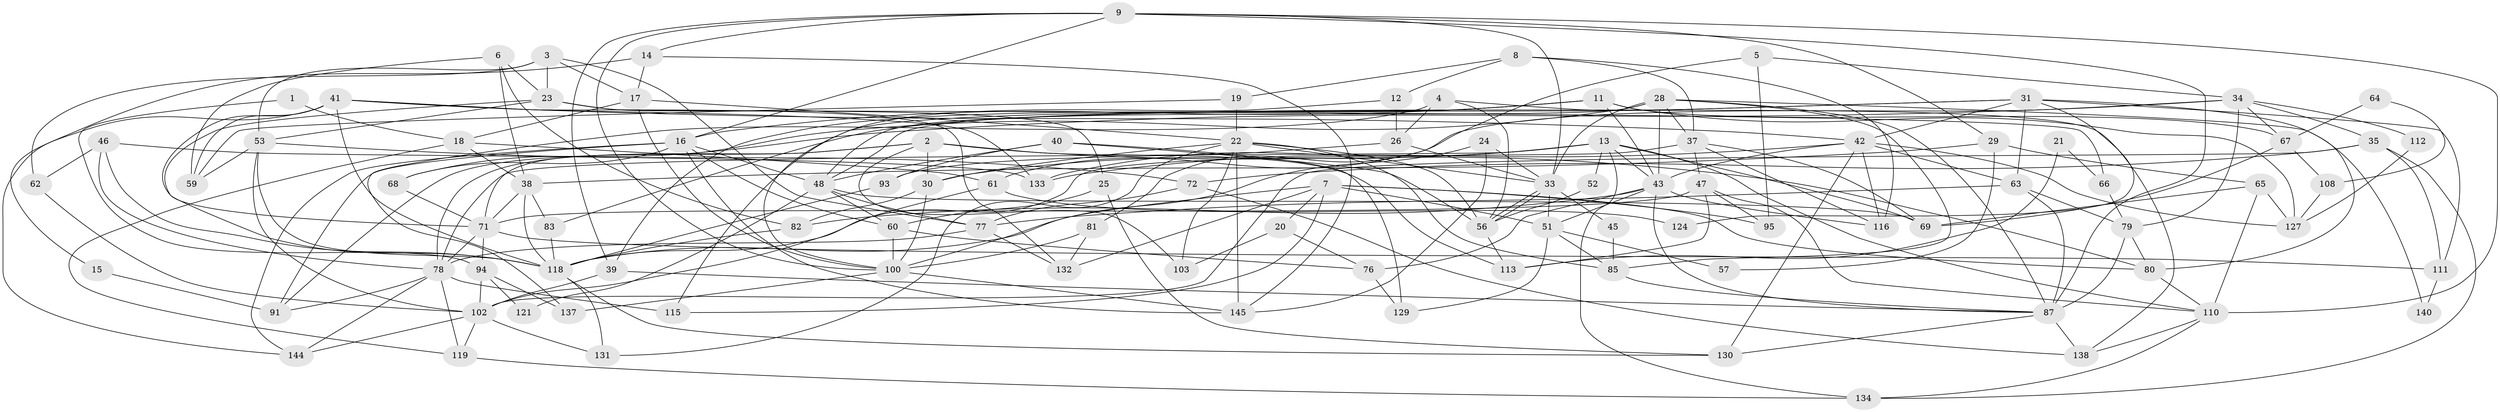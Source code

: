 // Generated by graph-tools (version 1.1) at 2025/52/02/27/25 19:52:09]
// undirected, 101 vertices, 242 edges
graph export_dot {
graph [start="1"]
  node [color=gray90,style=filled];
  1;
  2;
  3 [super="+36"];
  4 [super="+49"];
  5;
  6 [super="+136"];
  7 [super="+54"];
  8 [super="+84"];
  9 [super="+10"];
  11 [super="+99"];
  12;
  13 [super="+117"];
  14;
  15;
  16 [super="+75"];
  17 [super="+141"];
  18 [super="+98"];
  19;
  20 [super="+27"];
  21;
  22 [super="+58"];
  23 [super="+86"];
  24;
  25;
  26 [super="+44"];
  28 [super="+50"];
  29;
  30 [super="+74"];
  31 [super="+32"];
  33;
  34 [super="+88"];
  35;
  37 [super="+106"];
  38 [super="+70"];
  39;
  40 [super="+97"];
  41 [super="+120"];
  42 [super="+135"];
  43 [super="+55"];
  45;
  46;
  47 [super="+96"];
  48 [super="+142"];
  51 [super="+128"];
  52;
  53 [super="+104"];
  56;
  57;
  59;
  60 [super="+92"];
  61;
  62;
  63 [super="+105"];
  64;
  65 [super="+90"];
  66;
  67;
  68;
  69;
  71 [super="+73"];
  72;
  76;
  77 [super="+107"];
  78 [super="+101"];
  79 [super="+126"];
  80 [super="+109"];
  81;
  82;
  83;
  85;
  87 [super="+89"];
  91;
  93;
  94 [super="+123"];
  95;
  100 [super="+143"];
  102 [super="+146"];
  103;
  108;
  110 [super="+114"];
  111 [super="+125"];
  112;
  113;
  115;
  116 [super="+139"];
  118 [super="+122"];
  119;
  121;
  124;
  127;
  129;
  130;
  131;
  132;
  133;
  134;
  137;
  138;
  140;
  144;
  145;
  1 -- 94;
  1 -- 18;
  2 -- 91;
  2 -- 30;
  2 -- 80;
  2 -- 103;
  2 -- 113;
  2 -- 78;
  3 -- 23;
  3 -- 17;
  3 -- 53;
  3 -- 77;
  3 -- 62;
  4 -- 56;
  4 -- 138;
  4 -- 137;
  4 -- 26;
  5 -- 95;
  5 -- 81;
  5 -- 34;
  6 -- 38;
  6 -- 82;
  6 -- 59;
  6 -- 23;
  7 -- 132;
  7 -- 20;
  7 -- 51;
  7 -- 95;
  7 -- 115;
  7 -- 80;
  7 -- 118;
  8 -- 12;
  8 -- 19;
  8 -- 116;
  8 -- 37 [weight=2];
  9 -- 33;
  9 -- 14;
  9 -- 100;
  9 -- 39;
  9 -- 29;
  9 -- 110;
  9 -- 87;
  9 -- 16;
  11 -- 16;
  11 -- 67;
  11 -- 115;
  11 -- 39;
  11 -- 127;
  11 -- 43;
  12 -- 26;
  12 -- 100;
  13 -- 78;
  13 -- 43;
  13 -- 52;
  13 -- 69;
  13 -- 133;
  13 -- 30;
  13 -- 134;
  13 -- 110;
  14 -- 145;
  14 -- 17;
  14 -- 15;
  15 -- 91;
  16 -- 144;
  16 -- 68;
  16 -- 60;
  16 -- 48;
  16 -- 145;
  16 -- 91;
  17 -- 100;
  17 -- 22;
  17 -- 18;
  18 -- 119;
  18 -- 38;
  18 -- 61;
  19 -- 59;
  19 -- 22;
  20 -- 103;
  20 -- 76 [weight=2];
  21 -- 66;
  21 -- 113;
  22 -- 33;
  22 -- 56;
  22 -- 30;
  22 -- 145;
  22 -- 131;
  22 -- 85;
  22 -- 103;
  23 -- 66;
  23 -- 25;
  23 -- 53;
  23 -- 118;
  24 -- 33;
  24 -- 145;
  24 -- 100;
  25 -- 130;
  25 -- 60;
  26 -- 33;
  26 -- 93;
  28 -- 33;
  28 -- 87;
  28 -- 71;
  28 -- 140;
  28 -- 48;
  28 -- 85;
  28 -- 37;
  28 -- 43;
  29 -- 38 [weight=2];
  29 -- 65;
  29 -- 57;
  30 -- 82;
  30 -- 100;
  31 -- 124;
  31 -- 48;
  31 -- 80;
  31 -- 83;
  31 -- 42;
  31 -- 111;
  31 -- 63;
  33 -- 51;
  33 -- 56;
  33 -- 56;
  33 -- 45;
  34 -- 61;
  34 -- 68;
  34 -- 112;
  34 -- 79;
  34 -- 67;
  34 -- 35;
  35 -- 134;
  35 -- 72;
  35 -- 102;
  35 -- 111;
  37 -- 69;
  37 -- 47;
  37 -- 116;
  37 -- 118;
  38 -- 83;
  38 -- 71;
  38 -- 118;
  39 -- 102;
  39 -- 87;
  40 -- 48;
  40 -- 56;
  40 -- 93;
  40 -- 129;
  41 -- 133;
  41 -- 59;
  41 -- 144;
  41 -- 42;
  41 -- 132;
  41 -- 71;
  41 -- 118;
  42 -- 130;
  42 -- 116;
  42 -- 133;
  42 -- 127;
  42 -- 63 [weight=2];
  42 -- 43;
  43 -- 51;
  43 -- 76;
  43 -- 116;
  43 -- 82;
  43 -- 87;
  45 -- 85;
  46 -- 118;
  46 -- 62;
  46 -- 133;
  46 -- 78;
  47 -- 95;
  47 -- 110;
  47 -- 113;
  47 -- 71;
  48 -- 69;
  48 -- 121;
  48 -- 60;
  48 -- 77;
  51 -- 57;
  51 -- 129;
  51 -- 85;
  52 -- 56;
  53 -- 102;
  53 -- 118;
  53 -- 72;
  53 -- 59;
  56 -- 113;
  60 -- 100;
  60 -- 76;
  61 -- 102;
  61 -- 124;
  62 -- 102;
  63 -- 87;
  63 -- 77;
  63 -- 79;
  64 -- 67;
  64 -- 108;
  65 -- 127;
  65 -- 69;
  65 -- 110;
  66 -- 79;
  67 -- 69;
  67 -- 108;
  68 -- 71;
  71 -- 78;
  71 -- 94;
  71 -- 111;
  72 -- 138;
  72 -- 77;
  76 -- 129;
  77 -- 132;
  77 -- 78;
  78 -- 119;
  78 -- 91;
  78 -- 144;
  78 -- 115;
  79 -- 87;
  79 -- 80;
  80 -- 110;
  81 -- 100;
  81 -- 132;
  82 -- 118;
  83 -- 118;
  85 -- 87;
  87 -- 130;
  87 -- 138;
  93 -- 118;
  94 -- 137;
  94 -- 102 [weight=2];
  94 -- 121;
  100 -- 137;
  100 -- 145;
  102 -- 144;
  102 -- 119;
  102 -- 131;
  108 -- 127;
  110 -- 134;
  110 -- 138;
  111 -- 140;
  112 -- 127;
  118 -- 130;
  118 -- 131;
  119 -- 134;
}
